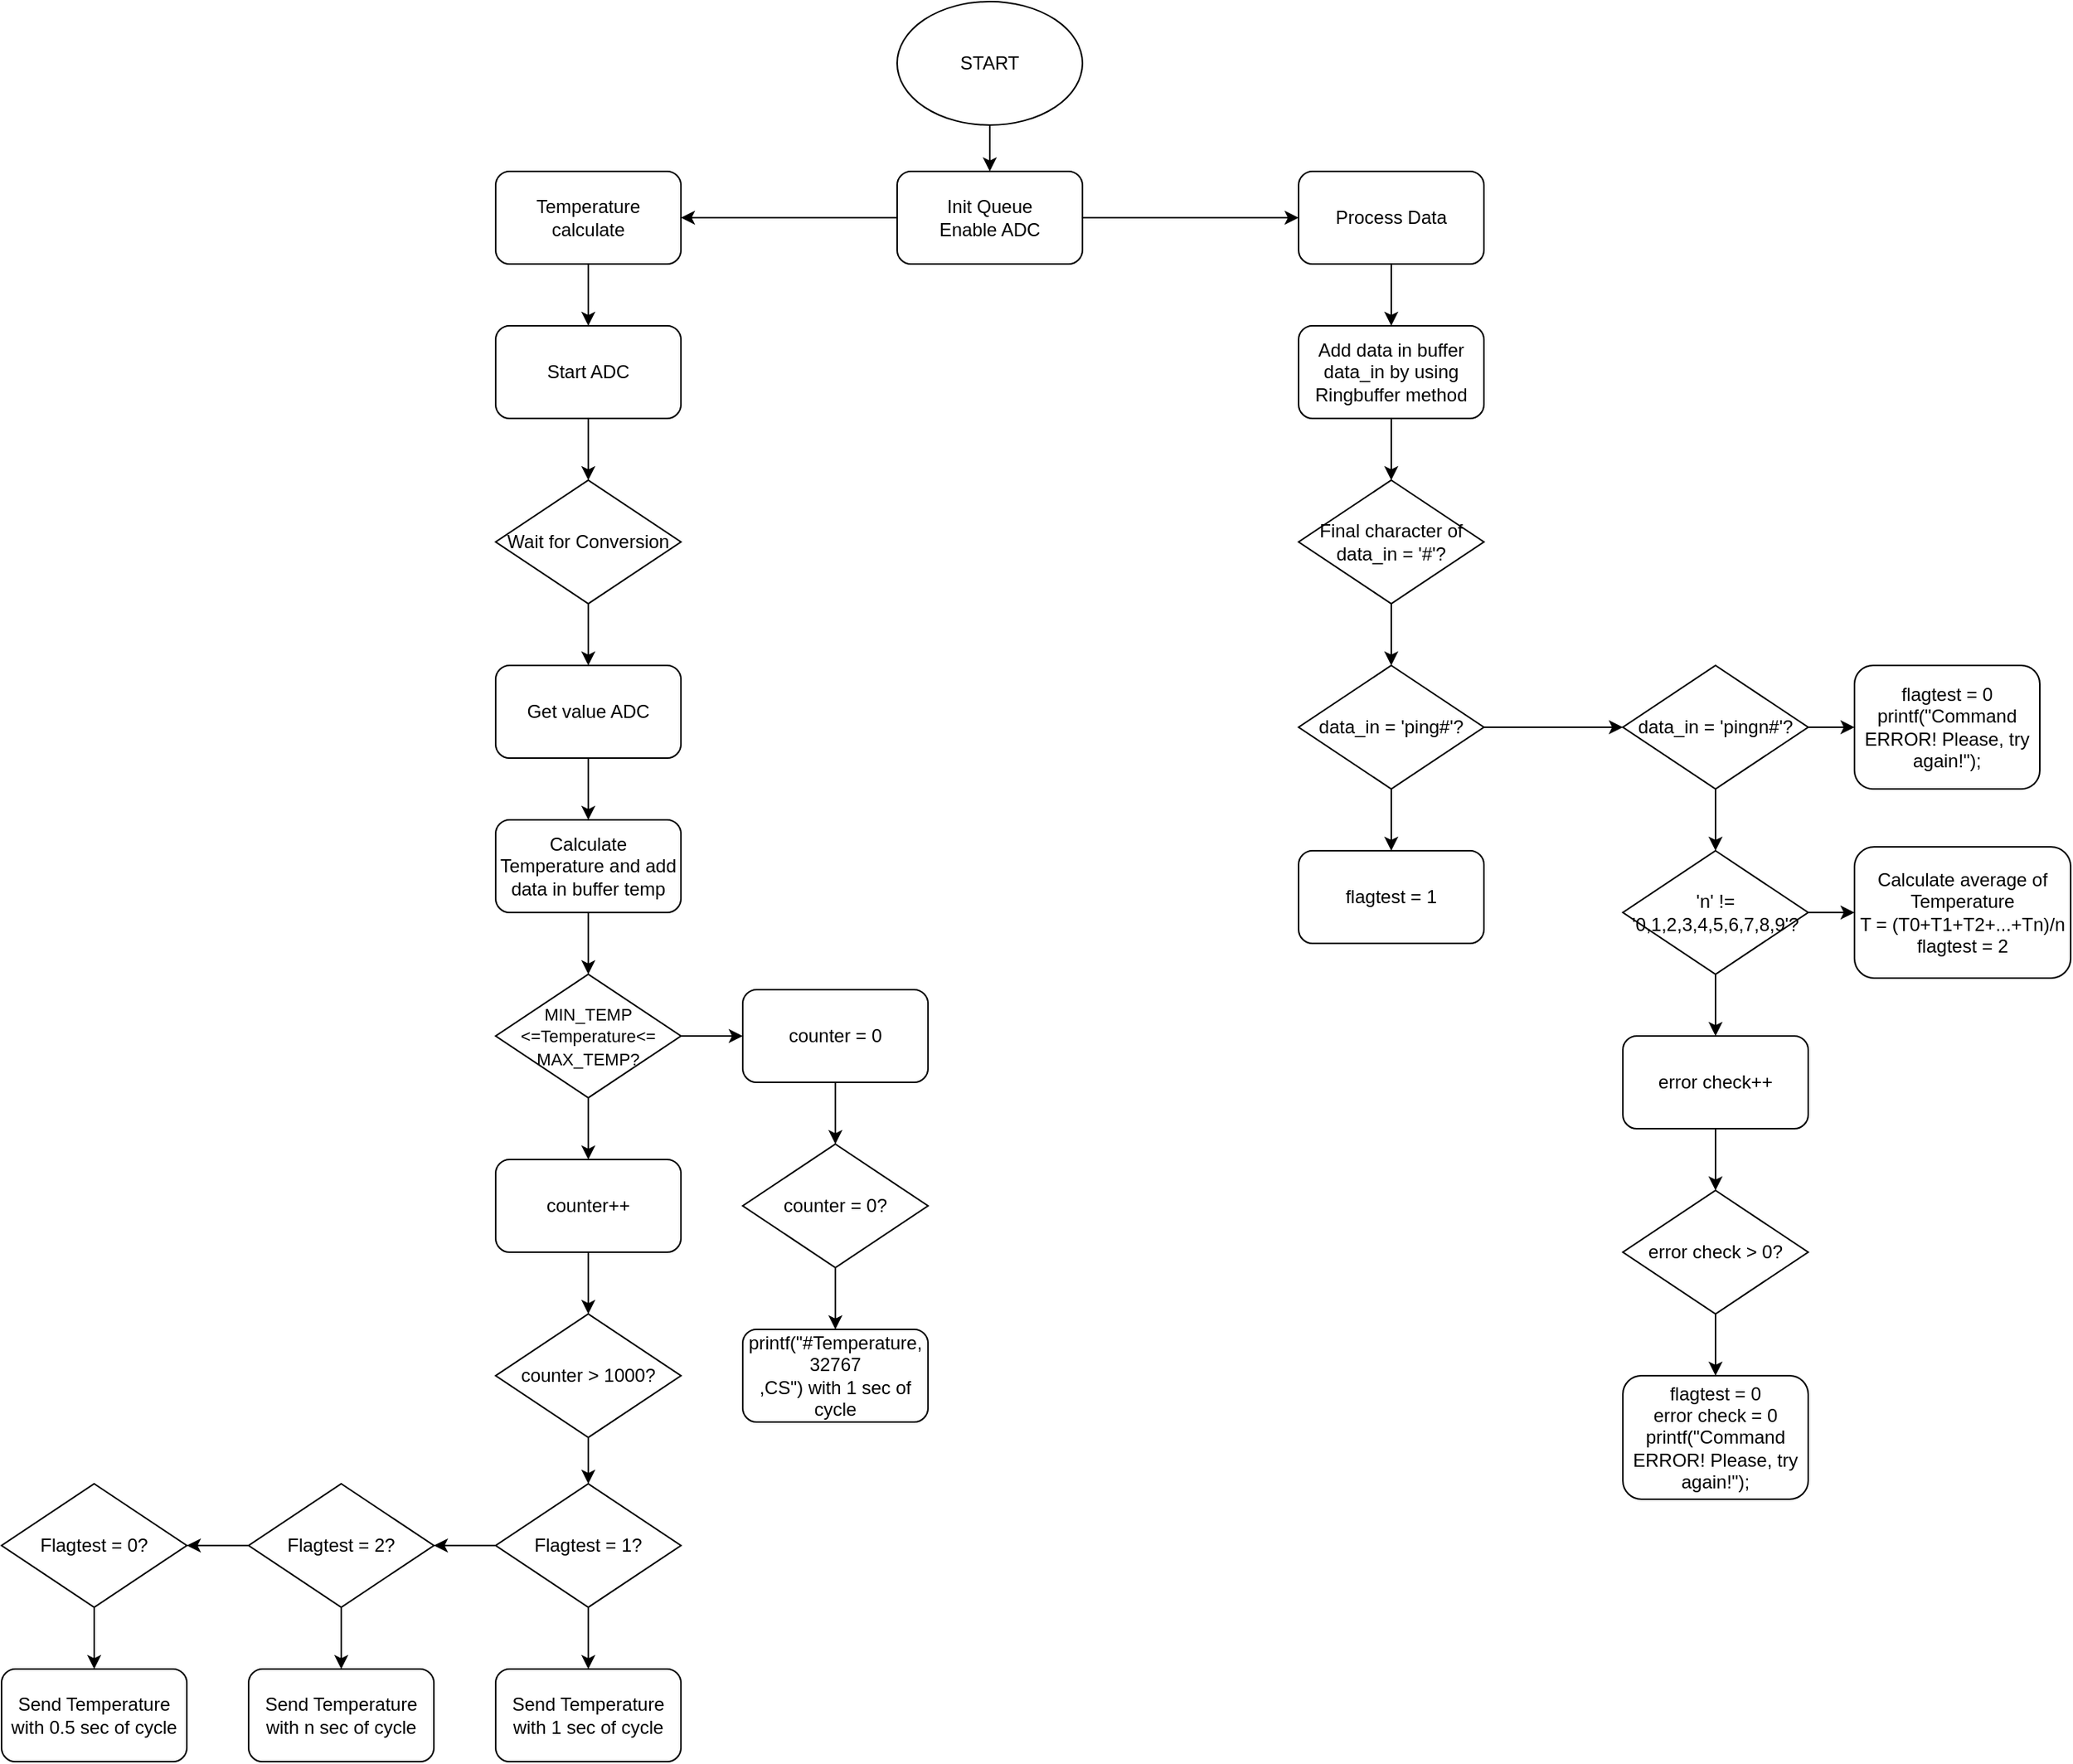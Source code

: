 <mxfile version="18.0.5" type="device"><diagram id="C5RBs43oDa-KdzZeNtuy" name="Page-1"><mxGraphModel dx="3412" dy="1385" grid="1" gridSize="10" guides="1" tooltips="1" connect="1" arrows="1" fold="1" page="1" pageScale="1" pageWidth="827" pageHeight="1169" math="0" shadow="0"><root><mxCell id="WIyWlLk6GJQsqaUBKTNV-0"/><mxCell id="WIyWlLk6GJQsqaUBKTNV-1" parent="WIyWlLk6GJQsqaUBKTNV-0"/><mxCell id="ks77OEqRH71j0t_BXN7v-33" value="" style="edgeStyle=orthogonalEdgeStyle;rounded=0;orthogonalLoop=1;jettySize=auto;html=1;fontSize=12;" edge="1" parent="WIyWlLk6GJQsqaUBKTNV-1" source="ks77OEqRH71j0t_BXN7v-0" target="ks77OEqRH71j0t_BXN7v-1"><mxGeometry relative="1" as="geometry"/></mxCell><mxCell id="ks77OEqRH71j0t_BXN7v-0" value="START" style="ellipse;whiteSpace=wrap;html=1;" vertex="1" parent="WIyWlLk6GJQsqaUBKTNV-1"><mxGeometry x="340" width="120" height="80" as="geometry"/></mxCell><mxCell id="ks77OEqRH71j0t_BXN7v-34" style="edgeStyle=orthogonalEdgeStyle;rounded=0;orthogonalLoop=1;jettySize=auto;html=1;fontSize=12;" edge="1" parent="WIyWlLk6GJQsqaUBKTNV-1" source="ks77OEqRH71j0t_BXN7v-1" target="ks77OEqRH71j0t_BXN7v-3"><mxGeometry relative="1" as="geometry"/></mxCell><mxCell id="ks77OEqRH71j0t_BXN7v-37" style="edgeStyle=orthogonalEdgeStyle;rounded=0;orthogonalLoop=1;jettySize=auto;html=1;entryX=0;entryY=0.5;entryDx=0;entryDy=0;fontSize=12;" edge="1" parent="WIyWlLk6GJQsqaUBKTNV-1" source="ks77OEqRH71j0t_BXN7v-1" target="ks77OEqRH71j0t_BXN7v-4"><mxGeometry relative="1" as="geometry"/></mxCell><mxCell id="ks77OEqRH71j0t_BXN7v-1" value="Init Queue&lt;br&gt;Enable ADC" style="rounded=1;whiteSpace=wrap;html=1;align=center;" vertex="1" parent="WIyWlLk6GJQsqaUBKTNV-1"><mxGeometry x="340" y="110" width="120" height="60" as="geometry"/></mxCell><mxCell id="ks77OEqRH71j0t_BXN7v-39" value="" style="edgeStyle=orthogonalEdgeStyle;rounded=0;orthogonalLoop=1;jettySize=auto;html=1;fontSize=12;" edge="1" parent="WIyWlLk6GJQsqaUBKTNV-1" source="ks77OEqRH71j0t_BXN7v-2" target="ks77OEqRH71j0t_BXN7v-6"><mxGeometry relative="1" as="geometry"/></mxCell><mxCell id="ks77OEqRH71j0t_BXN7v-2" value="Start ADC" style="rounded=1;whiteSpace=wrap;html=1;" vertex="1" parent="WIyWlLk6GJQsqaUBKTNV-1"><mxGeometry x="80" y="210" width="120" height="60" as="geometry"/></mxCell><mxCell id="ks77OEqRH71j0t_BXN7v-38" value="" style="edgeStyle=orthogonalEdgeStyle;rounded=0;orthogonalLoop=1;jettySize=auto;html=1;fontSize=12;" edge="1" parent="WIyWlLk6GJQsqaUBKTNV-1" source="ks77OEqRH71j0t_BXN7v-3" target="ks77OEqRH71j0t_BXN7v-2"><mxGeometry relative="1" as="geometry"/></mxCell><mxCell id="ks77OEqRH71j0t_BXN7v-3" value="Temperature calculate" style="rounded=1;whiteSpace=wrap;html=1;" vertex="1" parent="WIyWlLk6GJQsqaUBKTNV-1"><mxGeometry x="80" y="110" width="120" height="60" as="geometry"/></mxCell><mxCell id="ks77OEqRH71j0t_BXN7v-54" value="" style="edgeStyle=orthogonalEdgeStyle;rounded=0;orthogonalLoop=1;jettySize=auto;html=1;fontSize=12;" edge="1" parent="WIyWlLk6GJQsqaUBKTNV-1" source="ks77OEqRH71j0t_BXN7v-4" target="ks77OEqRH71j0t_BXN7v-12"><mxGeometry relative="1" as="geometry"/></mxCell><mxCell id="ks77OEqRH71j0t_BXN7v-4" value="Process Data" style="rounded=1;whiteSpace=wrap;html=1;" vertex="1" parent="WIyWlLk6GJQsqaUBKTNV-1"><mxGeometry x="600" y="110" width="120" height="60" as="geometry"/></mxCell><mxCell id="ks77OEqRH71j0t_BXN7v-40" value="" style="edgeStyle=orthogonalEdgeStyle;rounded=0;orthogonalLoop=1;jettySize=auto;html=1;fontSize=12;" edge="1" parent="WIyWlLk6GJQsqaUBKTNV-1" source="ks77OEqRH71j0t_BXN7v-6" target="ks77OEqRH71j0t_BXN7v-7"><mxGeometry relative="1" as="geometry"/></mxCell><mxCell id="ks77OEqRH71j0t_BXN7v-6" value="&lt;span style=&quot;&quot;&gt;Wait for Conversion&lt;/span&gt;" style="rhombus;whiteSpace=wrap;html=1;" vertex="1" parent="WIyWlLk6GJQsqaUBKTNV-1"><mxGeometry x="80" y="310" width="120" height="80" as="geometry"/></mxCell><mxCell id="ks77OEqRH71j0t_BXN7v-41" value="" style="edgeStyle=orthogonalEdgeStyle;rounded=0;orthogonalLoop=1;jettySize=auto;html=1;fontSize=12;" edge="1" parent="WIyWlLk6GJQsqaUBKTNV-1" source="ks77OEqRH71j0t_BXN7v-7" target="ks77OEqRH71j0t_BXN7v-8"><mxGeometry relative="1" as="geometry"/></mxCell><mxCell id="ks77OEqRH71j0t_BXN7v-7" value="Get value ADC" style="rounded=1;whiteSpace=wrap;html=1;" vertex="1" parent="WIyWlLk6GJQsqaUBKTNV-1"><mxGeometry x="80" y="430" width="120" height="60" as="geometry"/></mxCell><mxCell id="ks77OEqRH71j0t_BXN7v-42" value="" style="edgeStyle=orthogonalEdgeStyle;rounded=0;orthogonalLoop=1;jettySize=auto;html=1;fontSize=12;" edge="1" parent="WIyWlLk6GJQsqaUBKTNV-1" source="ks77OEqRH71j0t_BXN7v-8" target="ks77OEqRH71j0t_BXN7v-9"><mxGeometry relative="1" as="geometry"/></mxCell><mxCell id="ks77OEqRH71j0t_BXN7v-8" value="Calculate Temperature and add data in buffer temp" style="rounded=1;whiteSpace=wrap;html=1;" vertex="1" parent="WIyWlLk6GJQsqaUBKTNV-1"><mxGeometry x="80" y="530" width="120" height="60" as="geometry"/></mxCell><mxCell id="ks77OEqRH71j0t_BXN7v-43" value="" style="edgeStyle=orthogonalEdgeStyle;rounded=0;orthogonalLoop=1;jettySize=auto;html=1;fontSize=12;" edge="1" parent="WIyWlLk6GJQsqaUBKTNV-1" source="ks77OEqRH71j0t_BXN7v-9" target="ks77OEqRH71j0t_BXN7v-10"><mxGeometry relative="1" as="geometry"/></mxCell><mxCell id="ks77OEqRH71j0t_BXN7v-51" value="" style="edgeStyle=orthogonalEdgeStyle;rounded=0;orthogonalLoop=1;jettySize=auto;html=1;fontSize=12;" edge="1" parent="WIyWlLk6GJQsqaUBKTNV-1" source="ks77OEqRH71j0t_BXN7v-9" target="ks77OEqRH71j0t_BXN7v-11"><mxGeometry relative="1" as="geometry"/></mxCell><mxCell id="ks77OEqRH71j0t_BXN7v-9" value="&lt;font style=&quot;font-size: 11px;&quot;&gt;MIN_TEMP&lt;br&gt;&amp;lt;=Temperature&amp;lt;=&lt;br&gt;MAX_TEMP?&lt;/font&gt;" style="rhombus;whiteSpace=wrap;html=1;" vertex="1" parent="WIyWlLk6GJQsqaUBKTNV-1"><mxGeometry x="80" y="630" width="120" height="80" as="geometry"/></mxCell><mxCell id="ks77OEqRH71j0t_BXN7v-44" value="" style="edgeStyle=orthogonalEdgeStyle;rounded=0;orthogonalLoop=1;jettySize=auto;html=1;fontSize=12;" edge="1" parent="WIyWlLk6GJQsqaUBKTNV-1" source="ks77OEqRH71j0t_BXN7v-10" target="ks77OEqRH71j0t_BXN7v-28"><mxGeometry relative="1" as="geometry"/></mxCell><mxCell id="ks77OEqRH71j0t_BXN7v-10" value="counter++" style="rounded=1;whiteSpace=wrap;html=1;" vertex="1" parent="WIyWlLk6GJQsqaUBKTNV-1"><mxGeometry x="80" y="750" width="120" height="60" as="geometry"/></mxCell><mxCell id="ks77OEqRH71j0t_BXN7v-52" value="" style="edgeStyle=orthogonalEdgeStyle;rounded=0;orthogonalLoop=1;jettySize=auto;html=1;fontSize=12;" edge="1" parent="WIyWlLk6GJQsqaUBKTNV-1" source="ks77OEqRH71j0t_BXN7v-11" target="ks77OEqRH71j0t_BXN7v-31"><mxGeometry relative="1" as="geometry"/></mxCell><mxCell id="ks77OEqRH71j0t_BXN7v-11" value="counter = 0" style="rounded=1;whiteSpace=wrap;html=1;" vertex="1" parent="WIyWlLk6GJQsqaUBKTNV-1"><mxGeometry x="240" y="640" width="120" height="60" as="geometry"/></mxCell><mxCell id="ks77OEqRH71j0t_BXN7v-55" value="" style="edgeStyle=orthogonalEdgeStyle;rounded=0;orthogonalLoop=1;jettySize=auto;html=1;fontSize=12;" edge="1" parent="WIyWlLk6GJQsqaUBKTNV-1" source="ks77OEqRH71j0t_BXN7v-12" target="ks77OEqRH71j0t_BXN7v-15"><mxGeometry relative="1" as="geometry"/></mxCell><mxCell id="ks77OEqRH71j0t_BXN7v-12" value="Add data in buffer data_in by using Ringbuffer method" style="rounded=1;whiteSpace=wrap;html=1;" vertex="1" parent="WIyWlLk6GJQsqaUBKTNV-1"><mxGeometry x="600" y="210" width="120" height="60" as="geometry"/></mxCell><mxCell id="ks77OEqRH71j0t_BXN7v-56" value="" style="edgeStyle=orthogonalEdgeStyle;rounded=0;orthogonalLoop=1;jettySize=auto;html=1;fontSize=12;" edge="1" parent="WIyWlLk6GJQsqaUBKTNV-1" source="ks77OEqRH71j0t_BXN7v-15" target="ks77OEqRH71j0t_BXN7v-18"><mxGeometry relative="1" as="geometry"/></mxCell><mxCell id="ks77OEqRH71j0t_BXN7v-15" value="Final character of data_in = '#'?" style="rhombus;whiteSpace=wrap;html=1;fontSize=12;" vertex="1" parent="WIyWlLk6GJQsqaUBKTNV-1"><mxGeometry x="600" y="310" width="120" height="80" as="geometry"/></mxCell><mxCell id="ks77OEqRH71j0t_BXN7v-46" value="" style="edgeStyle=orthogonalEdgeStyle;rounded=0;orthogonalLoop=1;jettySize=auto;html=1;fontSize=12;" edge="1" parent="WIyWlLk6GJQsqaUBKTNV-1" source="ks77OEqRH71j0t_BXN7v-16" target="ks77OEqRH71j0t_BXN7v-17"><mxGeometry relative="1" as="geometry"/></mxCell><mxCell id="ks77OEqRH71j0t_BXN7v-49" value="" style="edgeStyle=orthogonalEdgeStyle;rounded=0;orthogonalLoop=1;jettySize=auto;html=1;fontSize=12;" edge="1" parent="WIyWlLk6GJQsqaUBKTNV-1" source="ks77OEqRH71j0t_BXN7v-16" target="ks77OEqRH71j0t_BXN7v-25"><mxGeometry relative="1" as="geometry"/></mxCell><mxCell id="ks77OEqRH71j0t_BXN7v-16" value="Flagtest = 1?" style="rhombus;whiteSpace=wrap;html=1;fontSize=12;" vertex="1" parent="WIyWlLk6GJQsqaUBKTNV-1"><mxGeometry x="80" y="960" width="120" height="80" as="geometry"/></mxCell><mxCell id="ks77OEqRH71j0t_BXN7v-17" value="Send Temperature with 1 sec of cycle" style="rounded=1;whiteSpace=wrap;html=1;" vertex="1" parent="WIyWlLk6GJQsqaUBKTNV-1"><mxGeometry x="80" y="1080" width="120" height="60" as="geometry"/></mxCell><mxCell id="ks77OEqRH71j0t_BXN7v-57" value="" style="edgeStyle=orthogonalEdgeStyle;rounded=0;orthogonalLoop=1;jettySize=auto;html=1;fontSize=12;" edge="1" parent="WIyWlLk6GJQsqaUBKTNV-1" source="ks77OEqRH71j0t_BXN7v-18" target="ks77OEqRH71j0t_BXN7v-27"><mxGeometry relative="1" as="geometry"/></mxCell><mxCell id="ks77OEqRH71j0t_BXN7v-58" value="" style="edgeStyle=orthogonalEdgeStyle;rounded=0;orthogonalLoop=1;jettySize=auto;html=1;fontSize=12;" edge="1" parent="WIyWlLk6GJQsqaUBKTNV-1" source="ks77OEqRH71j0t_BXN7v-18" target="ks77OEqRH71j0t_BXN7v-19"><mxGeometry relative="1" as="geometry"/></mxCell><mxCell id="ks77OEqRH71j0t_BXN7v-18" value="data_in = 'ping#'?" style="rhombus;whiteSpace=wrap;html=1;fontSize=12;" vertex="1" parent="WIyWlLk6GJQsqaUBKTNV-1"><mxGeometry x="600" y="430" width="120" height="80" as="geometry"/></mxCell><mxCell id="ks77OEqRH71j0t_BXN7v-59" value="" style="edgeStyle=orthogonalEdgeStyle;rounded=0;orthogonalLoop=1;jettySize=auto;html=1;fontSize=12;" edge="1" parent="WIyWlLk6GJQsqaUBKTNV-1" source="ks77OEqRH71j0t_BXN7v-19" target="ks77OEqRH71j0t_BXN7v-20"><mxGeometry relative="1" as="geometry"/></mxCell><mxCell id="ks77OEqRH71j0t_BXN7v-68" value="" style="edgeStyle=orthogonalEdgeStyle;rounded=0;orthogonalLoop=1;jettySize=auto;html=1;fontSize=12;" edge="1" parent="WIyWlLk6GJQsqaUBKTNV-1" source="ks77OEqRH71j0t_BXN7v-19" target="ks77OEqRH71j0t_BXN7v-67"><mxGeometry relative="1" as="geometry"/></mxCell><mxCell id="ks77OEqRH71j0t_BXN7v-19" value="data_in = 'pingn#'?" style="rhombus;whiteSpace=wrap;html=1;fontSize=12;" vertex="1" parent="WIyWlLk6GJQsqaUBKTNV-1"><mxGeometry x="810" y="430" width="120" height="80" as="geometry"/></mxCell><mxCell id="ks77OEqRH71j0t_BXN7v-60" value="" style="edgeStyle=orthogonalEdgeStyle;rounded=0;orthogonalLoop=1;jettySize=auto;html=1;fontSize=12;" edge="1" parent="WIyWlLk6GJQsqaUBKTNV-1" source="ks77OEqRH71j0t_BXN7v-20" target="ks77OEqRH71j0t_BXN7v-21"><mxGeometry relative="1" as="geometry"/></mxCell><mxCell id="ks77OEqRH71j0t_BXN7v-64" value="" style="edgeStyle=orthogonalEdgeStyle;rounded=0;orthogonalLoop=1;jettySize=auto;html=1;fontSize=12;" edge="1" parent="WIyWlLk6GJQsqaUBKTNV-1" source="ks77OEqRH71j0t_BXN7v-20" target="ks77OEqRH71j0t_BXN7v-24"><mxGeometry relative="1" as="geometry"/></mxCell><mxCell id="ks77OEqRH71j0t_BXN7v-20" value="'n' != '0,1,2,3,4,5,6,7,8,9'?" style="rhombus;whiteSpace=wrap;html=1;fontSize=12;" vertex="1" parent="WIyWlLk6GJQsqaUBKTNV-1"><mxGeometry x="810" y="550" width="120" height="80" as="geometry"/></mxCell><mxCell id="ks77OEqRH71j0t_BXN7v-61" value="" style="edgeStyle=orthogonalEdgeStyle;rounded=0;orthogonalLoop=1;jettySize=auto;html=1;fontSize=12;" edge="1" parent="WIyWlLk6GJQsqaUBKTNV-1" source="ks77OEqRH71j0t_BXN7v-21" target="ks77OEqRH71j0t_BXN7v-22"><mxGeometry relative="1" as="geometry"/></mxCell><mxCell id="ks77OEqRH71j0t_BXN7v-21" value="error check++" style="rounded=1;whiteSpace=wrap;html=1;" vertex="1" parent="WIyWlLk6GJQsqaUBKTNV-1"><mxGeometry x="810" y="670" width="120" height="60" as="geometry"/></mxCell><mxCell id="ks77OEqRH71j0t_BXN7v-62" value="" style="edgeStyle=orthogonalEdgeStyle;rounded=0;orthogonalLoop=1;jettySize=auto;html=1;fontSize=12;" edge="1" parent="WIyWlLk6GJQsqaUBKTNV-1" source="ks77OEqRH71j0t_BXN7v-22" target="ks77OEqRH71j0t_BXN7v-23"><mxGeometry relative="1" as="geometry"/></mxCell><mxCell id="ks77OEqRH71j0t_BXN7v-22" value="error check &amp;gt; 0?" style="rhombus;whiteSpace=wrap;html=1;fontSize=12;" vertex="1" parent="WIyWlLk6GJQsqaUBKTNV-1"><mxGeometry x="810" y="770" width="120" height="80" as="geometry"/></mxCell><mxCell id="ks77OEqRH71j0t_BXN7v-23" value="flagtest = 0&lt;br&gt;error check = 0&lt;br&gt;printf(&quot;Command ERROR! Please, try again!&quot;);" style="rounded=1;whiteSpace=wrap;html=1;" vertex="1" parent="WIyWlLk6GJQsqaUBKTNV-1"><mxGeometry x="810" y="890" width="120" height="80" as="geometry"/></mxCell><mxCell id="ks77OEqRH71j0t_BXN7v-24" value="Calculate average of Temperature&lt;br&gt;T = (T0+T1+T2+...+Tn)/n&lt;br&gt;flagtest = 2" style="rounded=1;whiteSpace=wrap;html=1;" vertex="1" parent="WIyWlLk6GJQsqaUBKTNV-1"><mxGeometry x="960" y="547.5" width="140" height="85" as="geometry"/></mxCell><mxCell id="ks77OEqRH71j0t_BXN7v-47" value="" style="edgeStyle=orthogonalEdgeStyle;rounded=0;orthogonalLoop=1;jettySize=auto;html=1;fontSize=12;" edge="1" parent="WIyWlLk6GJQsqaUBKTNV-1" source="ks77OEqRH71j0t_BXN7v-25" target="ks77OEqRH71j0t_BXN7v-26"><mxGeometry relative="1" as="geometry"/></mxCell><mxCell id="ks77OEqRH71j0t_BXN7v-50" value="" style="edgeStyle=orthogonalEdgeStyle;rounded=0;orthogonalLoop=1;jettySize=auto;html=1;fontSize=12;" edge="1" parent="WIyWlLk6GJQsqaUBKTNV-1" source="ks77OEqRH71j0t_BXN7v-25" target="ks77OEqRH71j0t_BXN7v-29"><mxGeometry relative="1" as="geometry"/></mxCell><mxCell id="ks77OEqRH71j0t_BXN7v-25" value="Flagtest = 2?" style="rhombus;whiteSpace=wrap;html=1;fontSize=12;" vertex="1" parent="WIyWlLk6GJQsqaUBKTNV-1"><mxGeometry x="-80" y="960" width="120" height="80" as="geometry"/></mxCell><mxCell id="ks77OEqRH71j0t_BXN7v-26" value="Send Temperature with n sec of cycle" style="rounded=1;whiteSpace=wrap;html=1;" vertex="1" parent="WIyWlLk6GJQsqaUBKTNV-1"><mxGeometry x="-80" y="1080" width="120" height="60" as="geometry"/></mxCell><mxCell id="ks77OEqRH71j0t_BXN7v-27" value="flagtest = 1" style="rounded=1;whiteSpace=wrap;html=1;" vertex="1" parent="WIyWlLk6GJQsqaUBKTNV-1"><mxGeometry x="600" y="550" width="120" height="60" as="geometry"/></mxCell><mxCell id="ks77OEqRH71j0t_BXN7v-45" value="" style="edgeStyle=orthogonalEdgeStyle;rounded=0;orthogonalLoop=1;jettySize=auto;html=1;fontSize=12;" edge="1" parent="WIyWlLk6GJQsqaUBKTNV-1" source="ks77OEqRH71j0t_BXN7v-28" target="ks77OEqRH71j0t_BXN7v-16"><mxGeometry relative="1" as="geometry"/></mxCell><mxCell id="ks77OEqRH71j0t_BXN7v-28" value="counter &amp;gt; 1000?" style="rhombus;whiteSpace=wrap;html=1;fontSize=12;" vertex="1" parent="WIyWlLk6GJQsqaUBKTNV-1"><mxGeometry x="80" y="850" width="120" height="80" as="geometry"/></mxCell><mxCell id="ks77OEqRH71j0t_BXN7v-48" value="" style="edgeStyle=orthogonalEdgeStyle;rounded=0;orthogonalLoop=1;jettySize=auto;html=1;fontSize=12;" edge="1" parent="WIyWlLk6GJQsqaUBKTNV-1" source="ks77OEqRH71j0t_BXN7v-29" target="ks77OEqRH71j0t_BXN7v-30"><mxGeometry relative="1" as="geometry"/></mxCell><mxCell id="ks77OEqRH71j0t_BXN7v-29" value="Flagtest = 0?" style="rhombus;whiteSpace=wrap;html=1;fontSize=12;" vertex="1" parent="WIyWlLk6GJQsqaUBKTNV-1"><mxGeometry x="-240" y="960" width="120" height="80" as="geometry"/></mxCell><mxCell id="ks77OEqRH71j0t_BXN7v-30" value="Send Temperature with 0.5 sec of cycle" style="rounded=1;whiteSpace=wrap;html=1;" vertex="1" parent="WIyWlLk6GJQsqaUBKTNV-1"><mxGeometry x="-240" y="1080" width="120" height="60" as="geometry"/></mxCell><mxCell id="ks77OEqRH71j0t_BXN7v-53" value="" style="edgeStyle=orthogonalEdgeStyle;rounded=0;orthogonalLoop=1;jettySize=auto;html=1;fontSize=12;" edge="1" parent="WIyWlLk6GJQsqaUBKTNV-1" source="ks77OEqRH71j0t_BXN7v-31" target="ks77OEqRH71j0t_BXN7v-32"><mxGeometry relative="1" as="geometry"/></mxCell><mxCell id="ks77OEqRH71j0t_BXN7v-31" value="counter = 0?" style="rhombus;whiteSpace=wrap;html=1;fontSize=12;" vertex="1" parent="WIyWlLk6GJQsqaUBKTNV-1"><mxGeometry x="240" y="740" width="120" height="80" as="geometry"/></mxCell><mxCell id="ks77OEqRH71j0t_BXN7v-32" value="printf(&quot;#Temperature,&lt;br&gt;32767&lt;br&gt;,CS&quot;) with 1 sec of cycle" style="rounded=1;whiteSpace=wrap;html=1;" vertex="1" parent="WIyWlLk6GJQsqaUBKTNV-1"><mxGeometry x="240" y="860" width="120" height="60" as="geometry"/></mxCell><mxCell id="ks77OEqRH71j0t_BXN7v-67" value="flagtest = 0&lt;br&gt;printf(&quot;Command ERROR! Please, try again!&quot;);" style="rounded=1;whiteSpace=wrap;html=1;" vertex="1" parent="WIyWlLk6GJQsqaUBKTNV-1"><mxGeometry x="960" y="430" width="120" height="80" as="geometry"/></mxCell></root></mxGraphModel></diagram></mxfile>